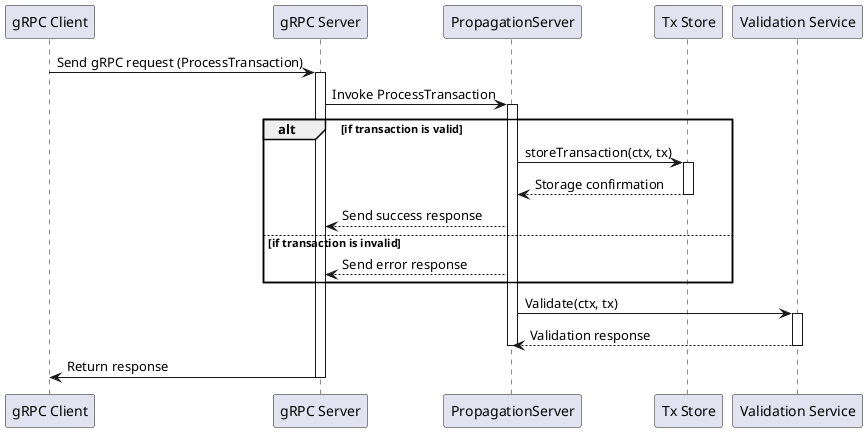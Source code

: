 @startuml

participant "gRPC Client" as Client
participant "gRPC Server" as Server
participant "PropagationServer" as PropagationServer
participant "Tx Store" as TxStore
participant "Validation Service" as Validator

Client -> Server: Send gRPC request (ProcessTransaction)
activate Server

Server -> PropagationServer: Invoke ProcessTransaction
activate PropagationServer


alt if transaction is valid
    PropagationServer -> TxStore: storeTransaction(ctx, tx)
    activate TxStore
    TxStore --> PropagationServer: Storage confirmation
    deactivate TxStore
    PropagationServer --> Server: Send success response
else if transaction is invalid
    PropagationServer --> Server: Send error response
end


PropagationServer -> Validator: Validate(ctx, tx)
activate Validator
Validator --> PropagationServer: Validation response
deactivate Validator

deactivate PropagationServer
Server -> Client: Return response
deactivate Server

@enduml
